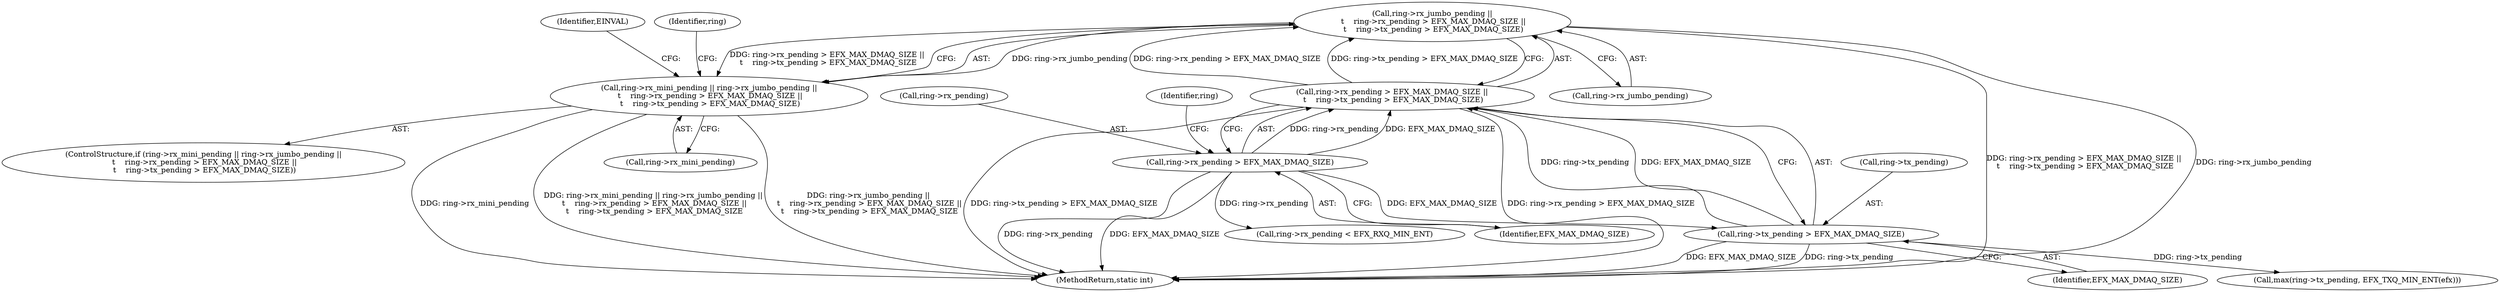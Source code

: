 digraph "0_linux_68cb695ccecf949d48949e72f8ce591fdaaa325c_1@pointer" {
"1000115" [label="(Call,ring->rx_jumbo_pending ||\n \t    ring->rx_pending > EFX_MAX_DMAQ_SIZE ||\n \t    ring->tx_pending > EFX_MAX_DMAQ_SIZE)"];
"1000119" [label="(Call,ring->rx_pending > EFX_MAX_DMAQ_SIZE ||\n \t    ring->tx_pending > EFX_MAX_DMAQ_SIZE)"];
"1000120" [label="(Call,ring->rx_pending > EFX_MAX_DMAQ_SIZE)"];
"1000125" [label="(Call,ring->tx_pending > EFX_MAX_DMAQ_SIZE)"];
"1000111" [label="(Call,ring->rx_mini_pending || ring->rx_jumbo_pending ||\n \t    ring->rx_pending > EFX_MAX_DMAQ_SIZE ||\n \t    ring->tx_pending > EFX_MAX_DMAQ_SIZE)"];
"1000125" [label="(Call,ring->tx_pending > EFX_MAX_DMAQ_SIZE)"];
"1000134" [label="(Call,ring->rx_pending < EFX_RXQ_MIN_ENT)"];
"1000110" [label="(ControlStructure,if (ring->rx_mini_pending || ring->rx_jumbo_pending ||\n \t    ring->rx_pending > EFX_MAX_DMAQ_SIZE ||\n \t    ring->tx_pending > EFX_MAX_DMAQ_SIZE))"];
"1000132" [label="(Identifier,EINVAL)"];
"1000115" [label="(Call,ring->rx_jumbo_pending ||\n \t    ring->rx_pending > EFX_MAX_DMAQ_SIZE ||\n \t    ring->tx_pending > EFX_MAX_DMAQ_SIZE)"];
"1000136" [label="(Identifier,ring)"];
"1000111" [label="(Call,ring->rx_mini_pending || ring->rx_jumbo_pending ||\n \t    ring->rx_pending > EFX_MAX_DMAQ_SIZE ||\n \t    ring->tx_pending > EFX_MAX_DMAQ_SIZE)"];
"1000129" [label="(Identifier,EFX_MAX_DMAQ_SIZE)"];
"1000153" [label="(Call,max(ring->tx_pending, EFX_TXQ_MIN_ENT(efx)))"];
"1000180" [label="(MethodReturn,static int)"];
"1000120" [label="(Call,ring->rx_pending > EFX_MAX_DMAQ_SIZE)"];
"1000126" [label="(Call,ring->tx_pending)"];
"1000121" [label="(Call,ring->rx_pending)"];
"1000112" [label="(Call,ring->rx_mini_pending)"];
"1000127" [label="(Identifier,ring)"];
"1000119" [label="(Call,ring->rx_pending > EFX_MAX_DMAQ_SIZE ||\n \t    ring->tx_pending > EFX_MAX_DMAQ_SIZE)"];
"1000116" [label="(Call,ring->rx_jumbo_pending)"];
"1000124" [label="(Identifier,EFX_MAX_DMAQ_SIZE)"];
"1000115" -> "1000111"  [label="AST: "];
"1000115" -> "1000116"  [label="CFG: "];
"1000115" -> "1000119"  [label="CFG: "];
"1000116" -> "1000115"  [label="AST: "];
"1000119" -> "1000115"  [label="AST: "];
"1000111" -> "1000115"  [label="CFG: "];
"1000115" -> "1000180"  [label="DDG: ring->rx_pending > EFX_MAX_DMAQ_SIZE ||\n \t    ring->tx_pending > EFX_MAX_DMAQ_SIZE"];
"1000115" -> "1000180"  [label="DDG: ring->rx_jumbo_pending"];
"1000115" -> "1000111"  [label="DDG: ring->rx_jumbo_pending"];
"1000115" -> "1000111"  [label="DDG: ring->rx_pending > EFX_MAX_DMAQ_SIZE ||\n \t    ring->tx_pending > EFX_MAX_DMAQ_SIZE"];
"1000119" -> "1000115"  [label="DDG: ring->rx_pending > EFX_MAX_DMAQ_SIZE"];
"1000119" -> "1000115"  [label="DDG: ring->tx_pending > EFX_MAX_DMAQ_SIZE"];
"1000119" -> "1000120"  [label="CFG: "];
"1000119" -> "1000125"  [label="CFG: "];
"1000120" -> "1000119"  [label="AST: "];
"1000125" -> "1000119"  [label="AST: "];
"1000119" -> "1000180"  [label="DDG: ring->tx_pending > EFX_MAX_DMAQ_SIZE"];
"1000119" -> "1000180"  [label="DDG: ring->rx_pending > EFX_MAX_DMAQ_SIZE"];
"1000120" -> "1000119"  [label="DDG: ring->rx_pending"];
"1000120" -> "1000119"  [label="DDG: EFX_MAX_DMAQ_SIZE"];
"1000125" -> "1000119"  [label="DDG: ring->tx_pending"];
"1000125" -> "1000119"  [label="DDG: EFX_MAX_DMAQ_SIZE"];
"1000120" -> "1000124"  [label="CFG: "];
"1000121" -> "1000120"  [label="AST: "];
"1000124" -> "1000120"  [label="AST: "];
"1000127" -> "1000120"  [label="CFG: "];
"1000120" -> "1000180"  [label="DDG: ring->rx_pending"];
"1000120" -> "1000180"  [label="DDG: EFX_MAX_DMAQ_SIZE"];
"1000120" -> "1000125"  [label="DDG: EFX_MAX_DMAQ_SIZE"];
"1000120" -> "1000134"  [label="DDG: ring->rx_pending"];
"1000125" -> "1000129"  [label="CFG: "];
"1000126" -> "1000125"  [label="AST: "];
"1000129" -> "1000125"  [label="AST: "];
"1000125" -> "1000180"  [label="DDG: ring->tx_pending"];
"1000125" -> "1000180"  [label="DDG: EFX_MAX_DMAQ_SIZE"];
"1000125" -> "1000153"  [label="DDG: ring->tx_pending"];
"1000111" -> "1000110"  [label="AST: "];
"1000111" -> "1000112"  [label="CFG: "];
"1000112" -> "1000111"  [label="AST: "];
"1000132" -> "1000111"  [label="CFG: "];
"1000136" -> "1000111"  [label="CFG: "];
"1000111" -> "1000180"  [label="DDG: ring->rx_jumbo_pending ||\n \t    ring->rx_pending > EFX_MAX_DMAQ_SIZE ||\n \t    ring->tx_pending > EFX_MAX_DMAQ_SIZE"];
"1000111" -> "1000180"  [label="DDG: ring->rx_mini_pending"];
"1000111" -> "1000180"  [label="DDG: ring->rx_mini_pending || ring->rx_jumbo_pending ||\n \t    ring->rx_pending > EFX_MAX_DMAQ_SIZE ||\n \t    ring->tx_pending > EFX_MAX_DMAQ_SIZE"];
}

